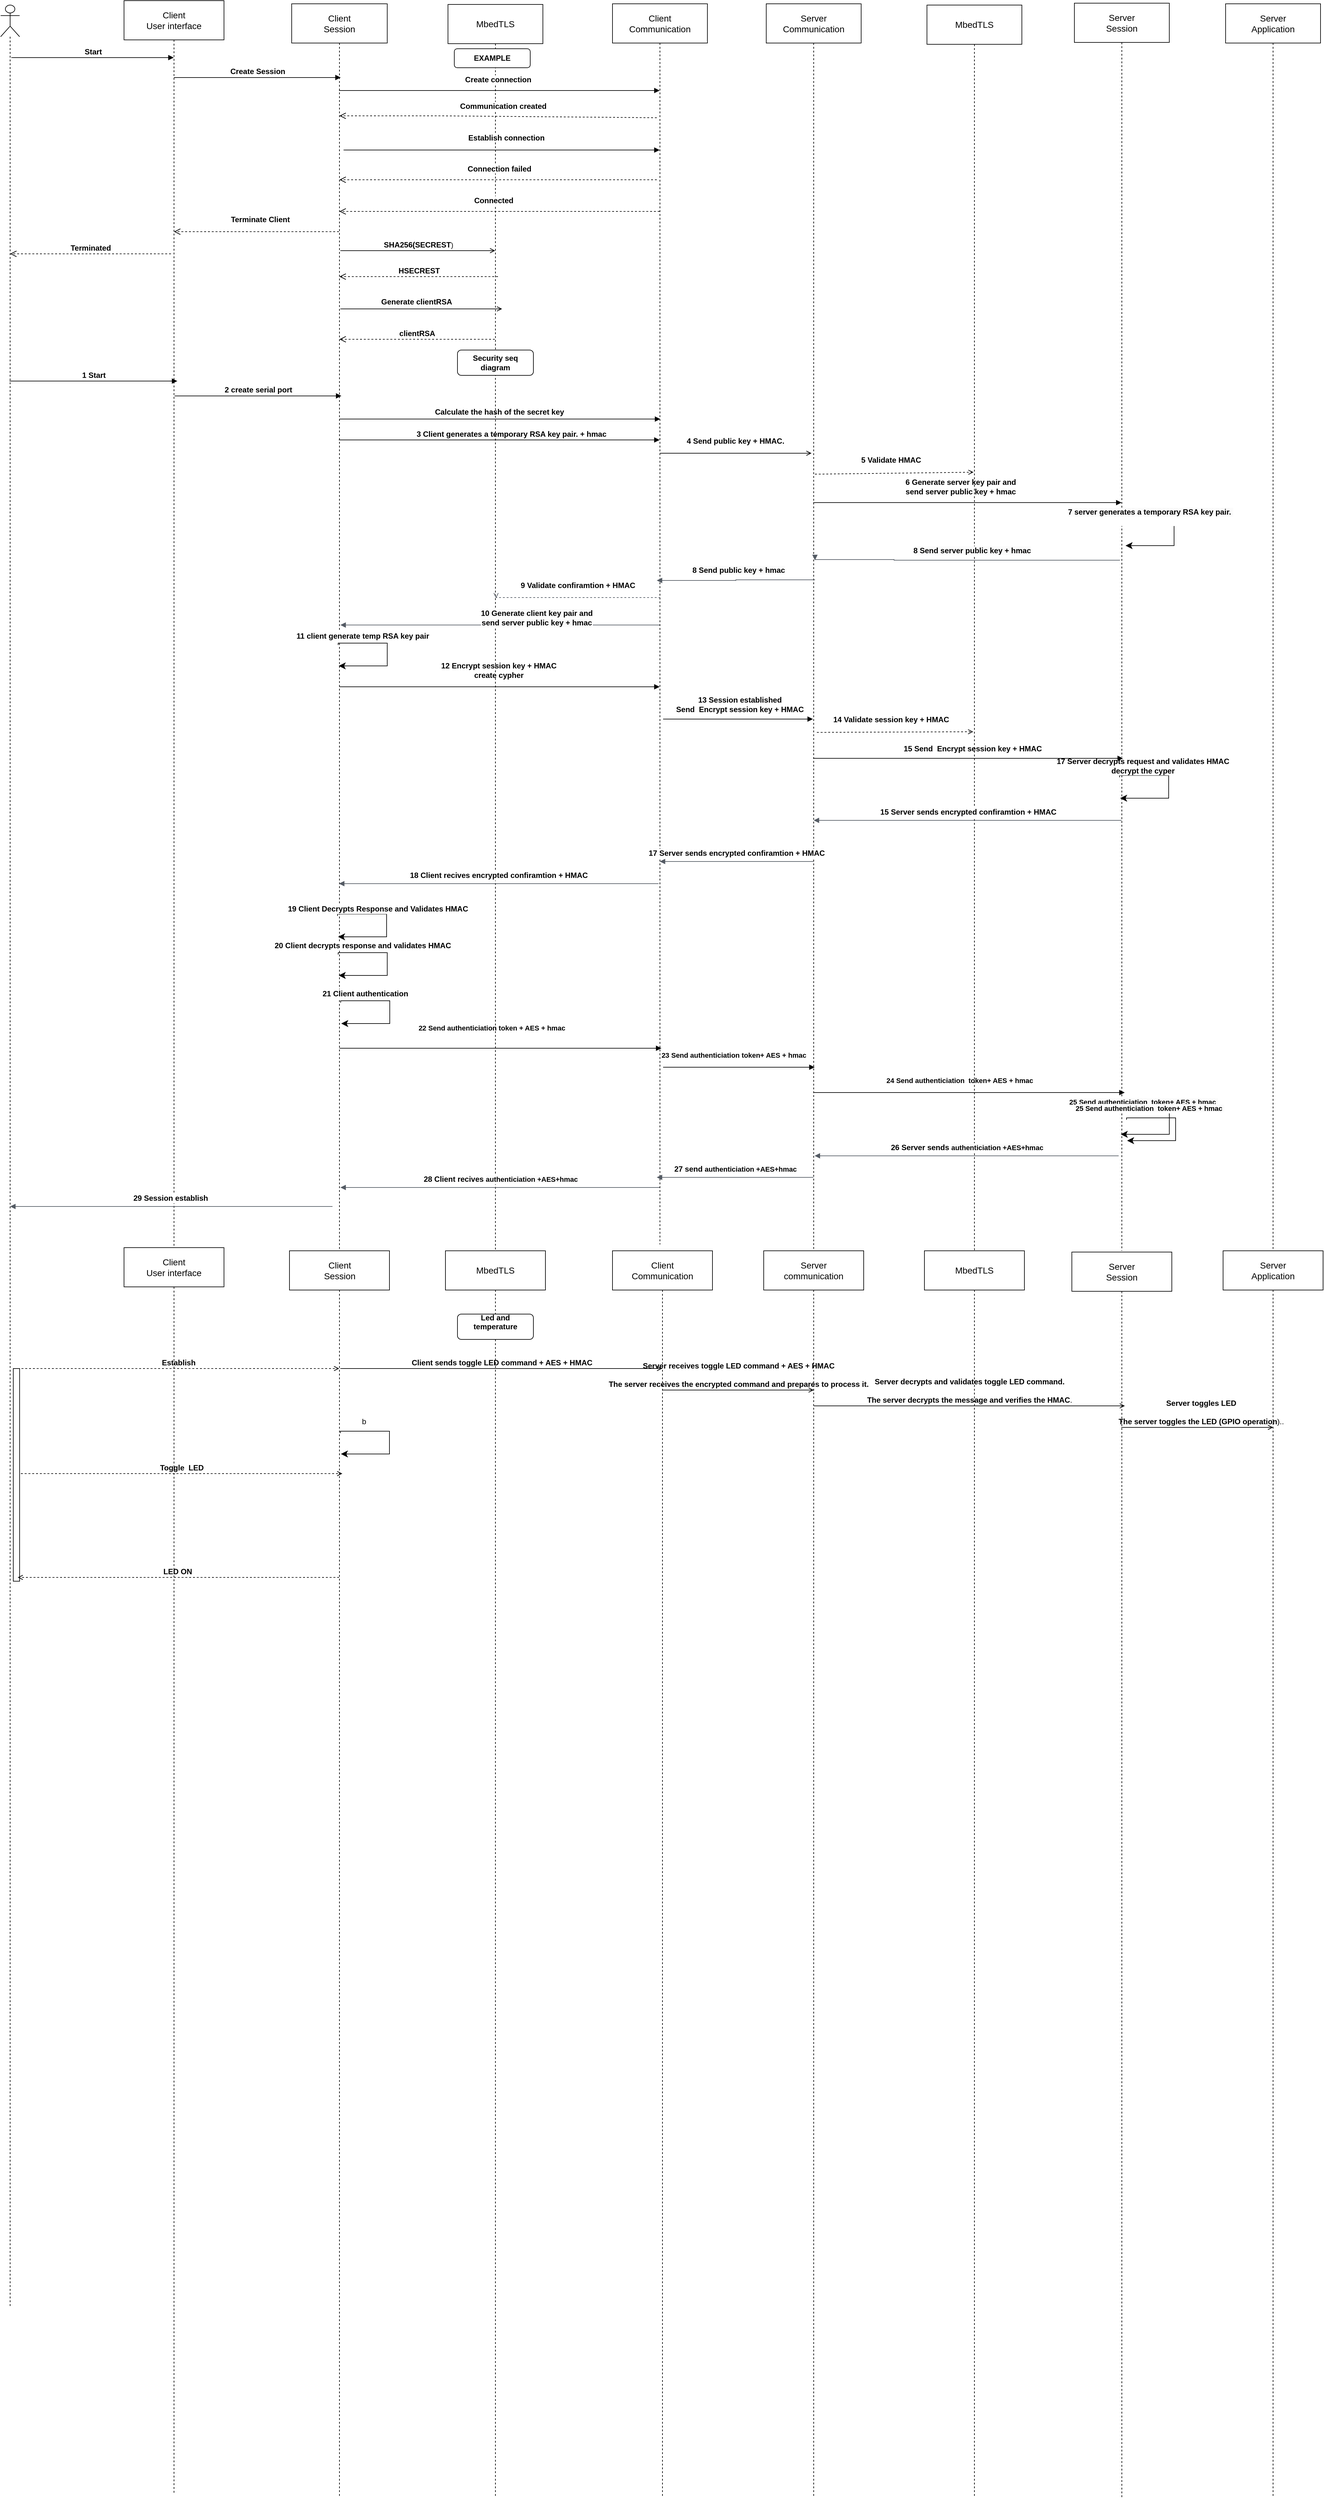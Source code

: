 <mxfile>
    <diagram id="hEeOqorTtUtQZ6ahrq-n" name="Page-1">
        <mxGraphModel dx="3195" dy="942" grid="1" gridSize="10" guides="1" tooltips="1" connect="1" arrows="1" fold="1" page="1" pageScale="1" pageWidth="850" pageHeight="1100" math="0" shadow="0">
            <root>
                <mxCell id="0"/>
                <mxCell id="1" parent="0"/>
                <mxCell id="319" value="&lt;span style=&quot;font-size: 14px;&quot;&gt;MbedTLS&lt;/span&gt;" style="shape=umlLifeline;perimeter=lifelinePerimeter;whiteSpace=wrap;html=1;container=1;collapsible=0;recursiveResize=0;outlineConnect=0;size=62;" parent="1" vertex="1">
                    <mxGeometry x="670" y="31" width="150" height="1979" as="geometry"/>
                </mxCell>
                <mxCell id="320" value="&lt;b&gt;HSECREST&lt;/b&gt;" style="html=1;verticalAlign=bottom;endArrow=open;dashed=1;endSize=8;fontSize=12;" parent="319" target="345" edge="1">
                    <mxGeometry relative="1" as="geometry">
                        <mxPoint x="79" y="430" as="sourcePoint"/>
                        <mxPoint x="-1" y="430" as="targetPoint"/>
                    </mxGeometry>
                </mxCell>
                <mxCell id="321" value="&lt;b&gt;clientRSA&lt;/b&gt;" style="html=1;verticalAlign=bottom;endArrow=open;dashed=1;endSize=8;fontSize=12;" parent="319" target="345" edge="1">
                    <mxGeometry relative="1" as="geometry">
                        <mxPoint x="74" y="529" as="sourcePoint"/>
                        <mxPoint x="-6" y="529" as="targetPoint"/>
                    </mxGeometry>
                </mxCell>
                <mxCell id="322" value="&lt;b&gt;Security seq&lt;br&gt;diagram&lt;br&gt;&lt;/b&gt;" style="rounded=1;whiteSpace=wrap;html=1;fontSize=12;" parent="319" vertex="1">
                    <mxGeometry x="15" y="546" width="120" height="40" as="geometry"/>
                </mxCell>
                <mxCell id="323" value="&lt;b&gt;EXAMPLE&lt;/b&gt;" style="rounded=1;whiteSpace=wrap;html=1;fontSize=12;" parent="319" vertex="1">
                    <mxGeometry x="10" y="70" width="120" height="30" as="geometry"/>
                </mxCell>
                <mxCell id="324" value="22 Send authenticiation token + AES + hmac&lt;span style=&quot;color: rgba(0, 0, 0, 0); font-family: monospace; font-size: 0px; font-weight: 400; text-align: start;&quot;&gt;%3CmxGraphModel%3E%3Croot%3E%3CmxCell%20id%3D%220%22%2F%3E%3CmxCell%20id%3D%221%22%20parent%3D%220%22%2F%3E%3CmxCell%20id%3D%222%22%20value%3D%2222%20Send%20auth%22%20style%3D%22html%3D1%3BverticalAlign%3Dbottom%3BlabelBackgroundColor%3Dnone%3BendArrow%3Dblock%3BendFill%3D1%3BfontStyle%3D1%3B%22%20edge%3D%221%22%20parent%3D%221%22%3E%3CmxGeometry%20x%3D%22-0.051%22%20y%3D%2210%22%20width%3D%22160%22%20relative%3D%221%22%20as%3D%22geometry%22%3E%3CmxPoint%20x%3D%22487.75%22%20y%3D%221670%22%20as%3D%22sourcePoint%22%2F%3E%3CmxPoint%20x%3D%22988.26%22%20y%3D%221670%22%20as%3D%22targetPoint%22%2F%3E%3CmxPoint%20x%3D%22-1%22%20as%3D%22offset%22%2F%3E%3C%2FmxGeometry%3E%3C%2FmxCell%3E%3C%2Froot%3E%3C%2FmxGraphModel%3E&lt;/span&gt;&lt;span style=&quot;color: rgba(0, 0, 0, 0); font-family: monospace; font-size: 0px; font-weight: 400; text-align: start;&quot;&gt;%3CmxGraphModel%3E%3Croot%3E%3CmxCell%20id%3D%220%22%2F%3E%3CmxCell%20id%3D%221%22%20parent%3D%220%22%2F%3E%3CmxCell%20id%3D%222%22%20value%3D%2222%20Send%20auth%22%20style%3D%22html%3D1%3BverticalAlign%3Dbottom%3BlabelBackgroundColor%3Dnone%3BendArrow%3Dblock%3BendFill%3D1%3BfontStyle%3D1%3B%22%20edge%3D%221%22%20parent%3D%221%22%3E%3CmxGeometry%20x%3D%22-0.051%22%20y%3D%2210%22%20width%3D%22160%22%20relative%3D%221%22%20as%3D%22geometry%22%3E%3CmxPoint%20x%3D%22487.75%22%20y%3D%221670%22%20as%3D%22sourcePoint%22%2F%3E%3CmxPoint%20x%3D%22988.26%22%20y%3D%221670%22%20as%3D%22targetPoint%22%2F%3E%3CmxPoint%20x%3D%22-1%22%20as%3D%22offset%22%2F%3E%3C%2FmxGeometry%3E%3C%2FmxCell%3E%3C%2Froot%3E%3C%2FmxGraphModel%3E&lt;br&gt;eeeeen&lt;br&gt;&lt;/span&gt;" style="html=1;verticalAlign=bottom;labelBackgroundColor=none;endArrow=block;endFill=1;fontStyle=1;" parent="319" source="345" edge="1">
                    <mxGeometry x="-0.051" y="10" width="160" relative="1" as="geometry">
                        <mxPoint x="-163.25" y="1649" as="sourcePoint"/>
                        <mxPoint x="337.26" y="1649" as="targetPoint"/>
                        <mxPoint x="-1" as="offset"/>
                    </mxGeometry>
                </mxCell>
                <mxCell id="325" value="&lt;span style=&quot;font-size: 14px;&quot;&gt;Client&lt;br&gt;Communication&lt;br&gt;&lt;/span&gt;" style="shape=umlLifeline;perimeter=lifelinePerimeter;whiteSpace=wrap;html=1;container=1;collapsible=0;recursiveResize=0;outlineConnect=0;size=62;" parent="1" vertex="1">
                    <mxGeometry x="930" y="30" width="150" height="1960" as="geometry"/>
                </mxCell>
                <mxCell id="326" value="&lt;font style=&quot;font-size: 12px;&quot;&gt;&lt;b&gt;Establish connection&lt;/b&gt;&lt;/font&gt;" style="html=1;verticalAlign=bottom;endArrow=block;" parent="325" target="325" edge="1">
                    <mxGeometry x="0.027" y="10" width="80" relative="1" as="geometry">
                        <mxPoint x="-425" y="231" as="sourcePoint"/>
                        <mxPoint x="70" y="231" as="targetPoint"/>
                        <mxPoint as="offset"/>
                    </mxGeometry>
                </mxCell>
                <mxCell id="327" value="&lt;b&gt;13 Session established&lt;br&gt;Send&amp;nbsp; Encrypt session key + HMAC&lt;/b&gt;" style="html=1;verticalAlign=bottom;labelBackgroundColor=none;endArrow=block;endFill=1;fontSize=12;" parent="325" edge="1">
                    <mxGeometry x="0.024" y="6" width="160" relative="1" as="geometry">
                        <mxPoint x="80" y="1130" as="sourcePoint"/>
                        <mxPoint x="316.75" y="1130" as="targetPoint"/>
                        <mxPoint as="offset"/>
                    </mxGeometry>
                </mxCell>
                <mxCell id="328" value="23 Send authenticiation token+ AES + hmac&amp;nbsp;&lt;span style=&quot;color: rgba(0, 0, 0, 0); font-family: monospace; font-size: 0px; font-weight: 400; text-align: start;&quot;&gt;%3CmxGraphModel%3E%3Croot%3E%3CmxCell%20id%3D%220%22%2F%3E%3CmxCell%20id%3D%221%22%20parent%3D%220%22%2F%3E%3CmxCell%20id%3D%222%22%20value%3D%2222%20Send%20auth%22%20style%3D%22html%3D1%3BverticalAlign%3Dbottom%3BlabelBackgroundColor%3Dnone%3BendArrow%3Dblock%3BendFill%3D1%3BfontStyle%3D1%3B%22%20edge%3D%221%22%20parent%3D%221%22%3E%3CmxGeometry%20x%3D%22-0.051%22%20y%3D%2210%22%20width%3D%22160%22%20relative%3D%221%22%20as%3D%22geometry%22%3E%3CmxPoint%20x%3D%22487.75%22%20y%3D%221670%22%20as%3D%22sourcePoint%22%2F%3E%3CmxPoint%20x%3D%22988.26%22%20y%3D%221670%22%20as%3D%22targetPoint%22%2F%3E%3CmxPoint%20x%3D%22-1%22%20as%3D%22offset%22%2F%3E%3C%2FmxGeometry%3E%3C%2FmxCell%3E%3C%2Froot%3E%3C%2FmxGraphModel%3E&lt;/span&gt;&lt;span style=&quot;color: rgba(0, 0, 0, 0); font-family: monospace; font-size: 0px; font-weight: 400; text-align: start;&quot;&gt;%3CmxGraphModel%3E%3Croot%3E%3CmxCell%20id%3D%220%22%2F%3E%3CmxCell%20id%3D%221%22%20parent%3D%220%22%2F%3E%3CmxCell%20id%3D%222%22%20value%3D%2222%20Send%20auth%22%20style%3D%22html%3D1%3BverticalAlign%3Dbottom%3BlabelBackgroundColor%3Dnone%3BendArrow%3Dblock%3BendFill%3D1%3BfontStyle%3D1%3B%22%20edge%3D%221%22%20parent%3D%221%22%3E%3CmxGeometry%20x%3D%22-0.051%22%20y%3D%2210%22%20width%3D%22160%22%20relative%3D%221%22%20as%3D%22geometry%22%3E%3CmxPoint%20x%3D%22487.75%22%20y%3D%221670%22%20as%3D%22sourcePoint%22%2F%3E%3CmxPoint%20x%3D%22988.26%22%20y%3D%221670%22%20as%3D%22targetPoint%22%2F%3E%3CmxPoint%20x%3D%22-1%22%20as%3D%22offset%22%2F%3E%3C%2FmxGeometry%3E%3C%2FmxCell%3E%3C%2Froot%3E%3C%333332FmxGrannnphModel%3E&lt;/span&gt;" style="html=1;verticalAlign=bottom;labelBackgroundColor=none;endArrow=block;endFill=1;fontStyle=1;" parent="325" edge="1">
                    <mxGeometry x="-0.059" y="10" width="160" relative="1" as="geometry">
                        <mxPoint x="80" y="1680" as="sourcePoint"/>
                        <mxPoint x="319.51" y="1680" as="targetPoint"/>
                        <mxPoint as="offset"/>
                    </mxGeometry>
                </mxCell>
                <mxCell id="329" value="&lt;span style=&quot;font-size: 14px;&quot;&gt;Server&lt;br&gt;Communication&lt;br&gt;&lt;/span&gt;" style="shape=umlLifeline;perimeter=lifelinePerimeter;whiteSpace=wrap;html=1;container=1;collapsible=0;recursiveResize=0;outlineConnect=0;size=62;" parent="1" vertex="1">
                    <mxGeometry x="1173" y="30" width="150" height="1980" as="geometry"/>
                </mxCell>
                <mxCell id="330" value="&lt;b style=&quot;border-color: var(--border-color); color: rgb(0, 0, 0); font-family: Helvetica; font-size: 12px; font-style: normal; font-variant-ligatures: normal; font-variant-caps: normal; letter-spacing: normal; orphans: 2; text-align: center; text-indent: 0px; text-transform: none; widows: 2; word-spacing: 0px; -webkit-text-stroke-width: 0px; background-color: rgb(251, 251, 251); text-decoration-thickness: initial; text-decoration-style: initial; text-decoration-color: initial;&quot;&gt;8 Send public key + hmac&lt;/b&gt;" style="edgeStyle=orthogonalEdgeStyle;html=1;endArrow=none;elbow=vertical;startArrow=block;startFill=1;strokeColor=#545B64;rounded=0;fontSize=12;" parent="329" edge="1">
                    <mxGeometry x="0.033" y="15" width="100" relative="1" as="geometry">
                        <mxPoint x="-173" y="911" as="sourcePoint"/>
                        <mxPoint x="77" y="910" as="targetPoint"/>
                        <mxPoint as="offset"/>
                        <Array as="points">
                            <mxPoint x="-48" y="910"/>
                        </Array>
                    </mxGeometry>
                </mxCell>
                <mxCell id="331" value="&lt;span style=&quot;font-size: 14px;&quot;&gt;MbedTLS&lt;br&gt;&lt;/span&gt;" style="shape=umlLifeline;perimeter=lifelinePerimeter;whiteSpace=wrap;html=1;container=1;collapsible=0;recursiveResize=0;outlineConnect=0;size=62;" parent="1" vertex="1">
                    <mxGeometry x="1427" y="32" width="150" height="1978" as="geometry"/>
                </mxCell>
                <mxCell id="332" value="&lt;b&gt;6 Generate server key pair and &lt;br&gt;send server public key + hmac&lt;/b&gt;" style="html=1;verticalAlign=bottom;labelBackgroundColor=none;endArrow=block;endFill=1;fontSize=12;" parent="331" edge="1">
                    <mxGeometry x="-0.045" y="8" width="160" relative="1" as="geometry">
                        <mxPoint x="-179.676" y="786.002" as="sourcePoint"/>
                        <mxPoint x="307.5" y="786.002" as="targetPoint"/>
                        <mxPoint as="offset"/>
                    </mxGeometry>
                </mxCell>
                <mxCell id="333" value="&lt;b&gt;15 Server sends encrypted confiramtion + HMAC&lt;/b&gt;" style="edgeStyle=orthogonalEdgeStyle;html=1;endArrow=none;elbow=vertical;startArrow=block;startFill=1;strokeColor=#545B64;rounded=0;fontSize=12;" parent="331" target="339" edge="1">
                    <mxGeometry y="13" width="100" relative="1" as="geometry">
                        <mxPoint x="-179" y="1288" as="sourcePoint"/>
                        <mxPoint x="288.5" y="1288.059" as="targetPoint"/>
                        <mxPoint as="offset"/>
                        <Array as="points">
                            <mxPoint x="153" y="1288"/>
                            <mxPoint x="153" y="1288"/>
                        </Array>
                    </mxGeometry>
                </mxCell>
                <mxCell id="334" value="&lt;span style=&quot;font-size: 14px;&quot;&gt;Server&lt;br&gt;Application&lt;br&gt;&lt;/span&gt;" style="shape=umlLifeline;perimeter=lifelinePerimeter;whiteSpace=wrap;html=1;container=1;collapsible=0;recursiveResize=0;outlineConnect=0;size=62;" parent="1" vertex="1">
                    <mxGeometry x="1899" y="30" width="150" height="1970" as="geometry"/>
                </mxCell>
                <mxCell id="335" value="&lt;font style=&quot;font-size: 12px;&quot;&gt;&lt;b&gt;Communication created&lt;/b&gt;&lt;/font&gt;" style="html=1;verticalAlign=bottom;endArrow=open;dashed=1;endSize=8;" parent="1" target="345" edge="1">
                    <mxGeometry x="-0.028" y="-7" relative="1" as="geometry">
                        <mxPoint x="1000.0" y="210" as="sourcePoint"/>
                        <mxPoint x="500.25" y="207" as="targetPoint"/>
                        <Array as="points">
                            <mxPoint x="660" y="207"/>
                        </Array>
                        <mxPoint as="offset"/>
                    </mxGeometry>
                </mxCell>
                <mxCell id="336" value="&lt;font style=&quot;font-size: 12px;&quot;&gt;&lt;b&gt;Connected&lt;/b&gt;&lt;/font&gt;" style="html=1;verticalAlign=bottom;endArrow=open;dashed=1;endSize=8;" parent="1" source="325" target="345" edge="1">
                    <mxGeometry x="0.037" y="-8" relative="1" as="geometry">
                        <mxPoint x="1217" y="358" as="sourcePoint"/>
                        <mxPoint x="496.75" y="358" as="targetPoint"/>
                        <Array as="points">
                            <mxPoint x="665.19" y="358"/>
                        </Array>
                        <mxPoint as="offset"/>
                    </mxGeometry>
                </mxCell>
                <mxCell id="337" value="" style="shape=umlLifeline;participant=umlActor;perimeter=lifelinePerimeter;whiteSpace=wrap;html=1;container=1;collapsible=0;recursiveResize=0;verticalAlign=top;spacingTop=36;outlineConnect=0;size=50;" parent="1" vertex="1">
                    <mxGeometry x="-37" y="32" width="30" height="3638" as="geometry"/>
                </mxCell>
                <mxCell id="410" value="" style="html=1;points=[];perimeter=orthogonalPerimeter;" parent="337" vertex="1">
                    <mxGeometry x="20" y="2154" width="10" height="336" as="geometry"/>
                </mxCell>
                <mxCell id="338" value="&lt;font style=&quot;font-size: 12px;&quot;&gt;&lt;b&gt;Create connection&lt;/b&gt;&lt;/font&gt;" style="html=1;verticalAlign=bottom;endArrow=block;" parent="1" edge="1">
                    <mxGeometry x="-0.007" y="8" width="80" relative="1" as="geometry">
                        <mxPoint x="497.824" y="167" as="sourcePoint"/>
                        <mxPoint x="1004.5" y="167" as="targetPoint"/>
                        <mxPoint as="offset"/>
                    </mxGeometry>
                </mxCell>
                <mxCell id="339" value="&lt;span style=&quot;font-size: 14px;&quot;&gt;Server&lt;br&gt;Session&lt;br&gt;&lt;/span&gt;" style="shape=umlLifeline;perimeter=lifelinePerimeter;whiteSpace=wrap;html=1;container=1;collapsible=0;recursiveResize=0;outlineConnect=0;size=62;" parent="1" vertex="1">
                    <mxGeometry x="1660" y="29" width="150" height="1971" as="geometry"/>
                </mxCell>
                <mxCell id="340" value="&lt;b style=&quot;border-color: var(--border-color); background-color: rgb(251, 251, 251);&quot;&gt;7 server generates a temporary RSA key pair.&amp;nbsp;&lt;br&gt;&lt;br&gt;&lt;/b&gt;" style="edgeStyle=segmentEdgeStyle;endArrow=classic;html=1;curved=0;rounded=0;endSize=8;startSize=8;fontSize=12;exitX=0.523;exitY=0.848;exitDx=0;exitDy=0;exitPerimeter=0;" parent="339" edge="1">
                    <mxGeometry x="-0.555" y="10" width="50" height="50" relative="1" as="geometry">
                        <mxPoint x="80.0" y="824.036" as="sourcePoint"/>
                        <mxPoint x="80.874" y="857" as="targetPoint"/>
                        <Array as="points">
                            <mxPoint x="80.55" y="821"/>
                            <mxPoint x="157.55" y="821"/>
                            <mxPoint x="157.55" y="857"/>
                        </Array>
                        <mxPoint as="offset"/>
                    </mxGeometry>
                </mxCell>
                <mxCell id="341" value="&lt;b&gt;17 Server decrypts request and validates HMAC&lt;br&gt;decrypt the cyper&lt;br&gt;&lt;/b&gt;" style="edgeStyle=segmentEdgeStyle;endArrow=classic;html=1;curved=0;rounded=0;endSize=8;startSize=8;fontSize=12;exitX=0.523;exitY=0.848;exitDx=0;exitDy=0;exitPerimeter=0;" parent="339" edge="1">
                    <mxGeometry x="-0.591" y="15" width="50" height="50" relative="1" as="geometry">
                        <mxPoint x="71.45" y="1223.036" as="sourcePoint"/>
                        <mxPoint x="72.324" y="1256" as="targetPoint"/>
                        <Array as="points">
                            <mxPoint x="72" y="1220"/>
                            <mxPoint x="149" y="1220"/>
                            <mxPoint x="149" y="1256"/>
                        </Array>
                        <mxPoint as="offset"/>
                    </mxGeometry>
                </mxCell>
                <mxCell id="342" value="24 Send authenticiation&amp;nbsp; token+ AES + hmac&amp;nbsp;&lt;span style=&quot;color: rgba(0, 0, 0, 0); font-family: monospace; font-size: 0px; font-weight: 400; text-align: start;&quot;&gt;%3CmxGraphModel%3E%3Croot%3E%3CmxCell%20id%3D%220%22%2F%3E%3CmxCell%20id%3D%221%22%20parent%3D%220%22%2F%3E%3CmxCell%20id%3D%222%22%20value%3D%2222%20Send%20auth%22%20style%3D%22html%3D1%3BverticalAlign%3Dbottom%3BlabelBackgroundColor%3Dnone%3BendArrow%3Dblock%3BendFill%3D1%3BfontStyle%3D1%3B%22%20edge%3D%221%22%20parent%3D%221%22%3E%3CmxGeometry%20x%3D%22-0.051%22%20y%3D%2210%22%20width%3D%22160%22%20relative%3D%221%22%20as%3D%22geometry%22%3E%3CmxPoint%20x%3D%22487.75%22%20y%3D%221670%22%20as%3D%22sourcePoint%22%2F%3E%3CmxPoint%20x%3D%22988.26%22%20y%3D%221670%22%20as%3D%22targetPoint%22%2F%3E%3CmxPoint%20x%3D%22-1%22%20as%3D%22offset%22%2F%3E%3C%2FmxGeometry%3E%3C%2FmxCell%3E%3C%2Froot%3E%3C%2FmxGraphModel%3E&lt;/span&gt;&lt;span style=&quot;color: rgba(0, 0, 0, 0); font-family: monospace; font-size: 0px; font-weight: 400; text-align: start;&quot;&gt;%3CmxGraphModel%3E%3Croot%3E%3CmxCell%20id%3D%220%22%2F%3E%3CmxCell%20id%3D%221%22%20parent%3D%220%22%2F%3E%3CmxCell%20id%3D%222%22%20value%3D%2222%20Send%20auth%22%20style%3D%22html%3D1%3BverticalAlign%3Dbottom%3BlabelBackgroundColor%3Dnone%3BendArrow%3Dblock%3BendFill%3D1%3BfontStyle%3D1%3B%22%20edge%3D%221%22%20parent%3D%221%22%3E%3CmxGeometry%20x%3D%22-0.051%22%20y%3D%2210%22%20width%3D%22160%22%20relative%3D%221%22%20as%3D%22geometry%22%3E%3CmxPoint%20x%3D%22487.75%22%20y%3D%221670%22%20as%3D%22sourcePoint%22%2F%3E%3CmxPoint%20x%3D%22988.26%22%20y%3D%221670%22%20as%3D%22targetPoint%22%2F%3E%3CmxPoint%20x%3D%22-1%22%20as%3D%22offset%22%2F%3E%3C%2FmxGeometry%3E%3C%2FmxCell%3E%3C%2Froot%3E%3C%33333442FmxGraphModel%3E&lt;/span&gt;" style="html=1;verticalAlign=bottom;labelBackgroundColor=none;endArrow=block;endFill=1;fontStyle=1;" parent="339" source="329" edge="1">
                    <mxGeometry x="-0.051" y="10" width="160" relative="1" as="geometry">
                        <mxPoint x="-160" y="1721" as="sourcePoint"/>
                        <mxPoint x="79.51" y="1721" as="targetPoint"/>
                        <mxPoint x="-1" as="offset"/>
                    </mxGeometry>
                </mxCell>
                <mxCell id="343" value="&lt;font style=&quot;font-size: 12px;&quot;&gt;&lt;b&gt;Connection failed&lt;/b&gt;&lt;/font&gt;" style="html=1;verticalAlign=bottom;endArrow=open;dashed=1;endSize=8;" parent="1" target="345" edge="1">
                    <mxGeometry x="-0.004" y="-8" relative="1" as="geometry">
                        <mxPoint x="1000.0" y="308" as="sourcePoint"/>
                        <mxPoint x="520" y="310" as="targetPoint"/>
                        <Array as="points">
                            <mxPoint x="761.19" y="308"/>
                        </Array>
                        <mxPoint as="offset"/>
                    </mxGeometry>
                </mxCell>
                <mxCell id="344" value="" style="text;strokeColor=none;fillColor=none;align=left;verticalAlign=middle;spacingTop=-1;spacingLeft=4;spacingRight=4;rotatable=0;labelPosition=right;points=[];portConstraint=eastwest;" parent="1" vertex="1">
                    <mxGeometry x="1790" y="90" width="20" height="14" as="geometry"/>
                </mxCell>
                <mxCell id="345" value="&lt;font style=&quot;font-size: 14px;&quot;&gt;Client&lt;br&gt;Session&lt;/font&gt;" style="shape=umlLifeline;perimeter=lifelinePerimeter;whiteSpace=wrap;html=1;container=1;collapsible=0;recursiveResize=0;outlineConnect=0;size=62;" parent="1" vertex="1">
                    <mxGeometry x="423" y="30" width="151" height="1970" as="geometry"/>
                </mxCell>
                <mxCell id="346" value="&lt;font style=&quot;font-size: 12px;&quot;&gt;&lt;b&gt;Create Session&lt;/b&gt;&lt;/font&gt;" style="html=1;verticalAlign=bottom;endArrow=block;" parent="345" source="353" edge="1">
                    <mxGeometry width="80" relative="1" as="geometry">
                        <mxPoint x="-117" y="116.478" as="sourcePoint"/>
                        <mxPoint x="77.5" y="116.478" as="targetPoint"/>
                    </mxGeometry>
                </mxCell>
                <mxCell id="347" value="&lt;font style=&quot;font-size: 12px;&quot;&gt;&lt;b&gt;Terminate Client&lt;/b&gt;&lt;/font&gt;" style="html=1;verticalAlign=bottom;endArrow=open;dashed=1;endSize=8;" parent="345" target="353" edge="1">
                    <mxGeometry x="-0.04" y="-10" relative="1" as="geometry">
                        <mxPoint x="74.68" y="359.999" as="sourcePoint"/>
                        <mxPoint x="-197.996" y="359.999" as="targetPoint"/>
                        <Array as="points"/>
                        <mxPoint as="offset"/>
                    </mxGeometry>
                </mxCell>
                <mxCell id="348" value="&lt;b&gt;19 Client Decrypts Response and Validates HMAC&lt;/b&gt;" style="edgeStyle=segmentEdgeStyle;endArrow=classic;html=1;curved=0;rounded=0;endSize=8;startSize=8;fontSize=12;exitX=0.523;exitY=0.848;exitDx=0;exitDy=0;exitPerimeter=0;" parent="345" edge="1">
                    <mxGeometry x="-0.311" y="8" width="50" height="50" relative="1" as="geometry">
                        <mxPoint x="72.45" y="1441.036" as="sourcePoint"/>
                        <mxPoint x="73.324" y="1474" as="targetPoint"/>
                        <Array as="points">
                            <mxPoint x="73.0" y="1438"/>
                            <mxPoint x="150.0" y="1438"/>
                            <mxPoint x="150.0" y="1474"/>
                        </Array>
                        <mxPoint as="offset"/>
                    </mxGeometry>
                </mxCell>
                <mxCell id="349" value="&lt;b&gt;20 Client decrypts response and validates HMAC&lt;/b&gt;" style="edgeStyle=segmentEdgeStyle;endArrow=classic;html=1;curved=0;rounded=0;endSize=8;startSize=8;fontSize=12;exitX=0.523;exitY=0.848;exitDx=0;exitDy=0;exitPerimeter=0;" parent="345" edge="1">
                    <mxGeometry x="-0.569" y="11" width="50" height="50" relative="1" as="geometry">
                        <mxPoint x="73.45" y="1502.036" as="sourcePoint"/>
                        <mxPoint x="74.324" y="1535" as="targetPoint"/>
                        <Array as="points">
                            <mxPoint x="74.0" y="1499"/>
                            <mxPoint x="151.0" y="1499"/>
                            <mxPoint x="151.0" y="1535"/>
                        </Array>
                        <mxPoint as="offset"/>
                    </mxGeometry>
                </mxCell>
                <mxCell id="350" value="&lt;font style=&quot;font-size: 12px;&quot;&gt;&lt;b&gt;SHA256(SECREST&lt;/b&gt;&lt;/font&gt;)" style="html=1;verticalAlign=bottom;labelBackgroundColor=none;endArrow=open;endFill=0;" parent="345" target="319" edge="1">
                    <mxGeometry width="160" relative="1" as="geometry">
                        <mxPoint x="77" y="390" as="sourcePoint"/>
                        <mxPoint x="327" y="390" as="targetPoint"/>
                    </mxGeometry>
                </mxCell>
                <mxCell id="351" value="&lt;b&gt;Generate clientRSA&lt;/b&gt;" style="html=1;verticalAlign=bottom;labelBackgroundColor=none;endArrow=open;endFill=0;fontSize=12;" parent="345" edge="1">
                    <mxGeometry x="-0.061" y="2" width="160" relative="1" as="geometry">
                        <mxPoint x="77" y="482" as="sourcePoint"/>
                        <mxPoint x="332.5" y="482" as="targetPoint"/>
                        <mxPoint as="offset"/>
                    </mxGeometry>
                </mxCell>
                <mxCell id="352" value="&lt;b&gt;11 client generate temp RSA key pair&lt;/b&gt;" style="edgeStyle=segmentEdgeStyle;endArrow=classic;html=1;curved=0;rounded=0;endSize=8;startSize=8;fontSize=12;exitX=0.523;exitY=0.848;exitDx=0;exitDy=0;exitPerimeter=0;" parent="345" edge="1">
                    <mxGeometry x="-0.569" y="11" width="50" height="50" relative="1" as="geometry">
                        <mxPoint x="73.45" y="1013.036" as="sourcePoint"/>
                        <mxPoint x="74.324" y="1046" as="targetPoint"/>
                        <Array as="points">
                            <mxPoint x="74.0" y="1010"/>
                            <mxPoint x="151" y="1010"/>
                            <mxPoint x="151" y="1046"/>
                        </Array>
                        <mxPoint as="offset"/>
                    </mxGeometry>
                </mxCell>
                <mxCell id="353" value="&lt;font style=&quot;font-size: 14px;&quot;&gt;Client&lt;br&gt;User interface&lt;br&gt;&lt;/font&gt;" style="shape=umlLifeline;perimeter=lifelinePerimeter;whiteSpace=wrap;html=1;container=1;collapsible=0;recursiveResize=0;outlineConnect=0;size=62;" parent="1" vertex="1">
                    <mxGeometry x="158" y="25" width="158" height="1970" as="geometry"/>
                </mxCell>
                <mxCell id="354" value="&lt;font style=&quot;font-size: 12px;&quot;&gt;&lt;b&gt;Start&lt;/b&gt;&lt;/font&gt;" style="html=1;verticalAlign=bottom;endArrow=block;" parent="353" edge="1">
                    <mxGeometry width="80" relative="1" as="geometry">
                        <mxPoint x="-178" y="90" as="sourcePoint"/>
                        <mxPoint x="78.5" y="90.0" as="targetPoint"/>
                    </mxGeometry>
                </mxCell>
                <mxCell id="355" value="&lt;font style=&quot;font-size: 12px;&quot;&gt;&lt;b&gt;Terminated&lt;/b&gt;&lt;/font&gt;" style="html=1;verticalAlign=bottom;endArrow=open;dashed=1;endSize=8;" parent="353" target="337" edge="1">
                    <mxGeometry relative="1" as="geometry">
                        <mxPoint x="74.18" y="400" as="sourcePoint"/>
                        <mxPoint x="-168" y="400" as="targetPoint"/>
                        <Array as="points"/>
                    </mxGeometry>
                </mxCell>
                <mxCell id="356" value="&lt;span style=&quot;font-size: 12px;&quot;&gt;&lt;b&gt;1 Start&lt;/b&gt;&lt;/span&gt;" style="html=1;verticalAlign=bottom;endArrow=block;" parent="353" edge="1">
                    <mxGeometry width="80" relative="1" as="geometry">
                        <mxPoint x="-180.929" y="601.0" as="sourcePoint"/>
                        <mxPoint x="84.18" y="601.0" as="targetPoint"/>
                    </mxGeometry>
                </mxCell>
                <mxCell id="357" value="&lt;b&gt;9 Validate confiramtion + HMAC&lt;/b&gt;" style="edgeStyle=orthogonalEdgeStyle;html=1;endArrow=none;elbow=vertical;startArrow=open;startFill=0;strokeColor=#545B64;rounded=0;fontSize=12;dashed=1;" parent="1" edge="1">
                    <mxGeometry y="19" width="100" relative="1" as="geometry">
                        <mxPoint x="746" y="969" as="sourcePoint"/>
                        <mxPoint x="1005.25" y="968" as="targetPoint"/>
                        <mxPoint as="offset"/>
                        <Array as="points">
                            <mxPoint x="843.75" y="968"/>
                            <mxPoint x="843.75" y="968"/>
                        </Array>
                    </mxGeometry>
                </mxCell>
                <mxCell id="358" value="&lt;b style=&quot;border-color: var(--border-color); background-color: rgb(251, 251, 251);&quot;&gt;10 Generate client key pair and&lt;br style=&quot;border-color: var(--border-color);&quot;&gt;send server public key + hmac&lt;/b&gt;" style="edgeStyle=orthogonalEdgeStyle;html=1;endArrow=none;elbow=vertical;startArrow=block;startFill=1;strokeColor=#545B64;rounded=0;fontSize=12;" parent="1" target="325" edge="1">
                    <mxGeometry x="0.229" y="11" width="100" relative="1" as="geometry">
                        <mxPoint x="500.004" y="1011.38" as="sourcePoint"/>
                        <mxPoint x="980" y="1007" as="targetPoint"/>
                        <mxPoint as="offset"/>
                        <Array as="points">
                            <mxPoint x="930" y="1011"/>
                            <mxPoint x="930" y="1011"/>
                        </Array>
                    </mxGeometry>
                </mxCell>
                <mxCell id="359" value="&lt;span style=&quot;font-size: 12px;&quot;&gt;&lt;b&gt;2 create serial port&lt;/b&gt;&lt;/span&gt;" style="html=1;verticalAlign=bottom;endArrow=block;" parent="1" edge="1">
                    <mxGeometry x="0.004" width="80" relative="1" as="geometry">
                        <mxPoint x="237.962" y="649.478" as="sourcePoint"/>
                        <mxPoint x="501.5" y="649.478" as="targetPoint"/>
                        <mxPoint as="offset"/>
                    </mxGeometry>
                </mxCell>
                <mxCell id="360" value="&lt;blockquote style=&quot;margin: 0 0 0 40px; border: none; padding: 0px;&quot;&gt;&lt;blockquote style=&quot;margin: 0 0 0 40px; border: none; padding: 0px;&quot;&gt;&lt;blockquote style=&quot;margin: 0 0 0 40px; border: none; padding: 0px;&quot;&gt;&lt;blockquote style=&quot;margin: 0 0 0 40px; border: none; padding: 0px;&quot;&gt;&lt;font style=&quot;font-size: 12px;&quot;&gt;3 Client generates a temporary RSA key pair. + hmac&lt;/font&gt;&lt;/blockquote&gt;&lt;/blockquote&gt;&lt;/blockquote&gt;&lt;/blockquote&gt;" style="html=1;verticalAlign=bottom;labelBackgroundColor=none;endArrow=block;endFill=1;fontStyle=1;" parent="1" edge="1">
                    <mxGeometry x="-0.24" width="160" relative="1" as="geometry">
                        <mxPoint x="497.462" y="719.0" as="sourcePoint"/>
                        <mxPoint x="1004.5" y="719.0" as="targetPoint"/>
                        <mxPoint as="offset"/>
                    </mxGeometry>
                </mxCell>
                <mxCell id="361" value="&lt;b&gt;4 Send public key + HMAC.&lt;/b&gt;" style="html=1;verticalAlign=bottom;labelBackgroundColor=none;endArrow=open;endFill=0;fontSize=12;" parent="1" source="325" edge="1">
                    <mxGeometry x="-0.009" y="10" width="160" relative="1" as="geometry">
                        <mxPoint x="740" y="740" as="sourcePoint"/>
                        <mxPoint x="1244.5" y="740.0" as="targetPoint"/>
                        <mxPoint as="offset"/>
                    </mxGeometry>
                </mxCell>
                <mxCell id="362" value="&lt;b&gt;5 Validate HMAC&lt;/b&gt;" style="html=1;verticalAlign=bottom;labelBackgroundColor=none;endArrow=open;endFill=0;fontSize=12;dashed=1;" parent="1" edge="1">
                    <mxGeometry x="-0.041" y="12" width="160" relative="1" as="geometry">
                        <mxPoint x="1250" y="773.09" as="sourcePoint"/>
                        <mxPoint x="1500.5" y="770" as="targetPoint"/>
                        <mxPoint as="offset"/>
                    </mxGeometry>
                </mxCell>
                <mxCell id="363" value="&lt;b style=&quot;border-color: var(--border-color); color: rgb(0, 0, 0); font-family: Helvetica; font-size: 12px; font-style: normal; font-variant-ligatures: normal; font-variant-caps: normal; letter-spacing: normal; orphans: 2; text-align: center; text-indent: 0px; text-transform: none; widows: 2; word-spacing: 0px; -webkit-text-stroke-width: 0px; background-color: rgb(251, 251, 251); text-decoration-thickness: initial; text-decoration-style: initial; text-decoration-color: initial;&quot;&gt;8 Send server public key + hmac&lt;/b&gt;" style="edgeStyle=orthogonalEdgeStyle;html=1;endArrow=none;elbow=vertical;startArrow=block;startFill=1;strokeColor=#545B64;rounded=0;fontSize=12;" parent="1" edge="1">
                    <mxGeometry x="0.033" y="15" width="100" relative="1" as="geometry">
                        <mxPoint x="1250" y="909" as="sourcePoint"/>
                        <mxPoint x="1732" y="909" as="targetPoint"/>
                        <mxPoint as="offset"/>
                        <Array as="points">
                            <mxPoint x="1375" y="908"/>
                        </Array>
                    </mxGeometry>
                </mxCell>
                <mxCell id="364" value="&lt;b&gt;12 Encrypt session key + HMAC&lt;br&gt;create cypher&lt;br&gt;&lt;/b&gt;" style="html=1;verticalAlign=bottom;labelBackgroundColor=none;endArrow=block;endFill=1;fontSize=12;" parent="1" source="345" edge="1">
                    <mxGeometry x="-0.005" y="9" width="160" relative="1" as="geometry">
                        <mxPoint x="540" y="1109" as="sourcePoint"/>
                        <mxPoint x="1004.5" y="1109" as="targetPoint"/>
                        <mxPoint as="offset"/>
                    </mxGeometry>
                </mxCell>
                <mxCell id="365" value="&lt;b&gt;15 Send&amp;nbsp; Encrypt session key + HMAC&lt;/b&gt;" style="html=1;verticalAlign=bottom;labelBackgroundColor=none;endArrow=block;endFill=1;fontSize=12;" parent="1" edge="1">
                    <mxGeometry x="0.027" y="6" width="160" relative="1" as="geometry">
                        <mxPoint x="1247.25" y="1222" as="sourcePoint"/>
                        <mxPoint x="1736.75" y="1222" as="targetPoint"/>
                        <mxPoint as="offset"/>
                    </mxGeometry>
                </mxCell>
                <mxCell id="366" value="&lt;font style=&quot;font-size: 12px;&quot;&gt;&lt;b&gt;14 Validate session key + HMAC&lt;/b&gt;&lt;/font&gt;" style="html=1;verticalAlign=bottom;labelBackgroundColor=none;endArrow=open;endFill=0;dashed=1;" parent="1" edge="1">
                    <mxGeometry x="-0.052" y="11" width="160" relative="1" as="geometry">
                        <mxPoint x="1253" y="1181" as="sourcePoint"/>
                        <mxPoint x="1500" y="1180" as="targetPoint"/>
                        <mxPoint as="offset"/>
                    </mxGeometry>
                </mxCell>
                <mxCell id="367" value="&lt;b&gt;17 Server sends encrypted confiramtion + HMAC&lt;/b&gt;" style="edgeStyle=orthogonalEdgeStyle;html=1;endArrow=none;elbow=vertical;startArrow=block;startFill=1;strokeColor=#545B64;rounded=0;fontSize=12;" parent="1" target="329" edge="1">
                    <mxGeometry y="13" width="100" relative="1" as="geometry">
                        <mxPoint x="1004.75" y="1385" as="sourcePoint"/>
                        <mxPoint x="1491.25" y="1385" as="targetPoint"/>
                        <mxPoint as="offset"/>
                        <Array as="points">
                            <mxPoint x="1160" y="1385"/>
                            <mxPoint x="1160" y="1385"/>
                        </Array>
                    </mxGeometry>
                </mxCell>
                <mxCell id="368" value="&lt;b&gt;18 Client recives encrypted confiramtion + HMAC&lt;/b&gt;" style="edgeStyle=orthogonalEdgeStyle;html=1;endArrow=none;elbow=vertical;startArrow=block;startFill=1;strokeColor=#545B64;rounded=0;fontSize=12;" parent="1" edge="1">
                    <mxGeometry y="13" width="100" relative="1" as="geometry">
                        <mxPoint x="497.75" y="1420" as="sourcePoint"/>
                        <mxPoint x="1002.75" y="1420" as="targetPoint"/>
                        <mxPoint as="offset"/>
                        <Array as="points">
                            <mxPoint x="660" y="1420"/>
                            <mxPoint x="660" y="1420"/>
                        </Array>
                    </mxGeometry>
                </mxCell>
                <mxCell id="369" value="&lt;b&gt;21 Client authentication&lt;/b&gt;" style="edgeStyle=segmentEdgeStyle;endArrow=classic;html=1;curved=0;rounded=0;endSize=8;startSize=8;fontSize=12;exitX=0.523;exitY=0.848;exitDx=0;exitDy=0;exitPerimeter=0;" parent="1" edge="1">
                    <mxGeometry x="-0.573" y="11" width="50" height="50" relative="1" as="geometry">
                        <mxPoint x="500.45" y="1608.036" as="sourcePoint"/>
                        <mxPoint x="501.324" y="1641" as="targetPoint"/>
                        <Array as="points">
                            <mxPoint x="501.0" y="1605"/>
                            <mxPoint x="578" y="1605"/>
                            <mxPoint x="578" y="1641"/>
                        </Array>
                        <mxPoint as="offset"/>
                    </mxGeometry>
                </mxCell>
                <mxCell id="370" value="&lt;span style=&quot;font-size: 11px; font-weight: 700; background-color: rgb(251, 251, 251);&quot;&gt;25 Send authenticiation&amp;nbsp; token+ AES + hmac&amp;nbsp;&lt;/span&gt;&lt;span style=&quot;border-color: var(--border-color); background-color: rgb(251, 251, 251); color: rgba(0, 0, 0, 0); font-family: monospace; font-size: 0px; text-align: start;&quot;&gt;%3CmxGraphModel%3E%3Croot%3E%3CmxCell%20id%3D%220%22%2F%3E%3CmxCell%20id%3D%221%22%20parent%3D%220%22%2F%3E%3CmxCell%20id%3D%222%22%20value%3D%2222%20Send%20auth%22%20style%3D%22html%3D1%3BverticalAlign%3Dbottom%3BlabelBackgroundColor%3Dnone%3BendArrow%3Dblock%3BendFill%3D1%3BfontStyle%3D1%3B%22%20edge%3D%221%22%20parent%3D%221%22%3E%3CmxGeometry%20x%3D%22-0.051%22%20y%3D%2210%22%20width%3D%22160%22%20relative%3D%221%22%20as%3D%22geometry%22%3E%3CmxPoint%20x%3D%22487.75%22%20y%3D%221670%22%20as%3D%22sourcePoint%22%2F%3E%3CmxPoint%20x%3D%22988.26%22%20y%3D%221670%22%20as%3D%22targetPoint%22%2F%3E%3CmxPoint%20x%3D%22-1%22%20as%3D%22offset%22%2F%3E%3C%2FmxGeometry%3E%3C%2FmxCell%3E%3C%2Froot%3E%3C%2FmxGraphModel%3E&lt;/span&gt;&lt;span style=&quot;border-color: var(--border-color); background-color: rgb(251, 251, 251); color: rgba(0, 0, 0, 0); font-family: monospace; font-size: 0px; text-align: start;&quot;&gt;%3CmxGraphModel%3E%3Croot%3E%3CmxCell%20id%3D%220%22%2F%3E%3CmxCell%20id%3D%221%22%20parent%3D%220%22%2F%3E%3CmxCell%20id%3D%222%22%20value%3D%2222%20Send%20auth%22%20style%3D%22html%3D1%3BverticalAlign%3Dbottom%3BlabelBackgroundColor%3Dnone%3BendArrow%3Dblock%3BendFill%3D1%3BfontStyle%3D1%3B%22%20edge%3D%221%22%20parent%3D%221%22%3E%3CmxGeometry%20x%3D%22-0.051%22%20y%3D%2210%22%20width%3D%22160%22%20relative%3D%221%22%20as%3D%22geometry%22%3E%3CmxPoint%20x%3D%22487.75%22%20y%3D%221670%22%20as%3D%22sourcePoint%22%2F%3E%3CmxPoint%20x%3D%22988.26%22%20y%3D%221670%22%20as%3D%22targetPoint%22%2F%3E%3CmxPoint%20x%3D%22-1%22%20as%3D%22offset%22%2F%3E%3C%2FmxGeometry%3E%3C%2FmxCell%3E%3C%2Froot%3E%3C%33333442FmxGraphModel%3E&lt;/span&gt;" style="edgeStyle=segmentEdgeStyle;endArrow=classic;html=1;curved=0;rounded=0;endSize=8;startSize=8;fontSize=12;exitX=0.523;exitY=0.848;exitDx=0;exitDy=0;exitPerimeter=0;" parent="1" edge="1">
                    <mxGeometry x="-0.586" y="15" width="50" height="50" relative="1" as="geometry">
                        <mxPoint x="1732.45" y="1783.036" as="sourcePoint"/>
                        <mxPoint x="1733.324" y="1816" as="targetPoint"/>
                        <Array as="points">
                            <mxPoint x="1733" y="1780"/>
                            <mxPoint x="1810" y="1780"/>
                            <mxPoint x="1810" y="1816"/>
                        </Array>
                        <mxPoint as="offset"/>
                    </mxGeometry>
                </mxCell>
                <mxCell id="371" value="&lt;b&gt;26 Server sends&amp;nbsp;&lt;/b&gt;&lt;span style=&quot;font-size: 11px; font-weight: 700; background-color: rgb(251, 251, 251);&quot;&gt;authenticiation +AES+hmac&lt;/span&gt;" style="edgeStyle=orthogonalEdgeStyle;html=1;endArrow=none;elbow=vertical;startArrow=block;startFill=1;strokeColor=#545B64;rounded=0;fontSize=12;" parent="1" edge="1">
                    <mxGeometry y="13" width="100" relative="1" as="geometry">
                        <mxPoint x="1249.5" y="1850" as="sourcePoint"/>
                        <mxPoint x="1730" y="1850" as="targetPoint"/>
                        <mxPoint as="offset"/>
                        <Array as="points">
                            <mxPoint x="1411.75" y="1850"/>
                            <mxPoint x="1411.75" y="1850"/>
                        </Array>
                    </mxGeometry>
                </mxCell>
                <mxCell id="372" value="&lt;b&gt;27 send&amp;nbsp;&lt;/b&gt;&lt;span style=&quot;font-size: 11px; font-weight: 700; background-color: rgb(251, 251, 251);&quot;&gt;authenticiation +AES+hmac&lt;/span&gt;" style="edgeStyle=orthogonalEdgeStyle;html=1;endArrow=none;elbow=vertical;startArrow=block;startFill=1;strokeColor=#545B64;rounded=0;fontSize=12;" parent="1" target="329" edge="1">
                    <mxGeometry y="13" width="100" relative="1" as="geometry">
                        <mxPoint x="1000.0" y="1884" as="sourcePoint"/>
                        <mxPoint x="1240" y="1884" as="targetPoint"/>
                        <mxPoint as="offset"/>
                        <Array as="points">
                            <mxPoint x="1160" y="1884"/>
                            <mxPoint x="1160" y="1884"/>
                        </Array>
                    </mxGeometry>
                </mxCell>
                <mxCell id="373" value="&lt;b&gt;28 Client recives&amp;nbsp;&lt;/b&gt;&lt;span style=&quot;font-size: 11px; font-weight: 700; background-color: rgb(251, 251, 251);&quot;&gt;authenticiation +AES+hmac&lt;/span&gt;" style="edgeStyle=orthogonalEdgeStyle;html=1;endArrow=none;elbow=vertical;startArrow=block;startFill=1;strokeColor=#545B64;rounded=0;fontSize=12;" parent="1" target="325" edge="1">
                    <mxGeometry y="13" width="100" relative="1" as="geometry">
                        <mxPoint x="500" y="1900" as="sourcePoint"/>
                        <mxPoint x="747.5" y="1900" as="targetPoint"/>
                        <mxPoint as="offset"/>
                        <Array as="points">
                            <mxPoint x="870" y="1900"/>
                            <mxPoint x="870" y="1900"/>
                        </Array>
                    </mxGeometry>
                </mxCell>
                <mxCell id="374" value="&lt;b&gt;29 Session establish&amp;nbsp;&lt;/b&gt;" style="edgeStyle=orthogonalEdgeStyle;html=1;endArrow=none;elbow=vertical;startArrow=block;startFill=1;strokeColor=#545B64;rounded=0;fontSize=12;" parent="1" source="337" edge="1">
                    <mxGeometry y="13" width="100" relative="1" as="geometry">
                        <mxPoint x="240" y="1930" as="sourcePoint"/>
                        <mxPoint x="487.5" y="1930" as="targetPoint"/>
                        <mxPoint as="offset"/>
                        <Array as="points">
                            <mxPoint x="110" y="1930"/>
                            <mxPoint x="110" y="1930"/>
                        </Array>
                    </mxGeometry>
                </mxCell>
                <mxCell id="376" value="&lt;font style=&quot;font-size: 14px;&quot;&gt;Client&lt;br&gt;User interface&lt;br&gt;&lt;/font&gt;" style="shape=umlLifeline;perimeter=lifelinePerimeter;whiteSpace=wrap;html=1;container=1;collapsible=0;recursiveResize=0;outlineConnect=0;size=62;" parent="1" vertex="1">
                    <mxGeometry x="158" y="1995" width="158" height="1970" as="geometry"/>
                </mxCell>
                <mxCell id="377" value="&lt;font style=&quot;font-size: 14px;&quot;&gt;Client&lt;br&gt;Session&lt;br&gt;&lt;/font&gt;" style="shape=umlLifeline;perimeter=lifelinePerimeter;whiteSpace=wrap;html=1;container=1;collapsible=0;recursiveResize=0;outlineConnect=0;size=62;" parent="1" vertex="1">
                    <mxGeometry x="419.5" y="2000" width="158" height="1970" as="geometry"/>
                </mxCell>
                <mxCell id="417" value="b" style="edgeStyle=segmentEdgeStyle;endArrow=classic;html=1;curved=0;rounded=0;endSize=8;startSize=8;fontSize=12;exitX=0.523;exitY=0.848;exitDx=0;exitDy=0;exitPerimeter=0;" edge="1" parent="377">
                    <mxGeometry x="-0.586" y="15" width="50" height="50" relative="1" as="geometry">
                        <mxPoint x="80.45" y="288.036" as="sourcePoint"/>
                        <mxPoint x="81.324" y="321" as="targetPoint"/>
                        <Array as="points">
                            <mxPoint x="81" y="285"/>
                            <mxPoint x="158" y="285"/>
                            <mxPoint x="158" y="321"/>
                        </Array>
                        <mxPoint as="offset"/>
                    </mxGeometry>
                </mxCell>
                <mxCell id="378" value="&lt;font style=&quot;font-size: 14px;&quot;&gt;MbedTLS&lt;br&gt;&lt;/font&gt;" style="shape=umlLifeline;perimeter=lifelinePerimeter;whiteSpace=wrap;html=1;container=1;collapsible=0;recursiveResize=0;outlineConnect=0;size=62;" parent="1" vertex="1">
                    <mxGeometry x="666" y="2000" width="158" height="1970" as="geometry"/>
                </mxCell>
                <mxCell id="384" value="&lt;b&gt;Led and temperature&lt;br&gt;&lt;br&gt;&lt;/b&gt;" style="rounded=1;whiteSpace=wrap;html=1;fontSize=12;" parent="378" vertex="1">
                    <mxGeometry x="19" y="100" width="120" height="40" as="geometry"/>
                </mxCell>
                <mxCell id="379" value="&lt;font style=&quot;font-size: 14px;&quot;&gt;Client&lt;br&gt;Communication&lt;br&gt;&lt;/font&gt;" style="shape=umlLifeline;perimeter=lifelinePerimeter;whiteSpace=wrap;html=1;container=1;collapsible=0;recursiveResize=0;outlineConnect=0;size=62;" parent="1" vertex="1">
                    <mxGeometry x="930" y="2000" width="158" height="1970" as="geometry"/>
                </mxCell>
                <mxCell id="380" value="&lt;font style=&quot;font-size: 14px;&quot;&gt;Server&lt;br&gt;communication&lt;br&gt;&lt;/font&gt;" style="shape=umlLifeline;perimeter=lifelinePerimeter;whiteSpace=wrap;html=1;container=1;collapsible=0;recursiveResize=0;outlineConnect=0;size=62;" parent="1" vertex="1">
                    <mxGeometry x="1169" y="2000" width="158" height="1970" as="geometry"/>
                </mxCell>
                <mxCell id="381" value="&lt;font style=&quot;font-size: 14px;&quot;&gt;MbedTLS&lt;br&gt;&lt;/font&gt;" style="shape=umlLifeline;perimeter=lifelinePerimeter;whiteSpace=wrap;html=1;container=1;collapsible=0;recursiveResize=0;outlineConnect=0;size=62;" parent="1" vertex="1">
                    <mxGeometry x="1423" y="2000" width="158" height="1970" as="geometry"/>
                </mxCell>
                <mxCell id="382" value="&lt;font style=&quot;font-size: 14px;&quot;&gt;Server&lt;br&gt;Session&lt;br&gt;&lt;/font&gt;" style="shape=umlLifeline;perimeter=lifelinePerimeter;whiteSpace=wrap;html=1;container=1;collapsible=0;recursiveResize=0;outlineConnect=0;size=62;" parent="1" vertex="1">
                    <mxGeometry x="1656" y="2002" width="158" height="1970" as="geometry"/>
                </mxCell>
                <mxCell id="391" value="&lt;b&gt;Server decrypts and validates toggle LED command.&lt;br&gt;&lt;br&gt;The server decrypts the message and verifies the HMAC&lt;/b&gt;." style="html=1;verticalAlign=bottom;labelBackgroundColor=none;endArrow=open;endFill=0;fontSize=12;" parent="382" source="380" edge="1">
                    <mxGeometry width="160" relative="1" as="geometry">
                        <mxPoint x="-156.0" y="243" as="sourcePoint"/>
                        <mxPoint x="83.75" y="243" as="targetPoint"/>
                        <mxPoint as="offset"/>
                    </mxGeometry>
                </mxCell>
                <mxCell id="383" value="&lt;font style=&quot;font-size: 14px;&quot;&gt;Server&lt;br&gt;Application&lt;br&gt;&lt;/font&gt;" style="shape=umlLifeline;perimeter=lifelinePerimeter;whiteSpace=wrap;html=1;container=1;collapsible=0;recursiveResize=0;outlineConnect=0;size=62;" parent="1" vertex="1">
                    <mxGeometry x="1895" y="2000" width="158" height="1970" as="geometry"/>
                </mxCell>
                <mxCell id="390" value="&lt;b&gt;Server toggles LED&lt;/b&gt;&lt;br&gt;&lt;br&gt;&lt;b&gt;The server toggles the LED (GPIO operation&lt;/b&gt;).." style="html=1;verticalAlign=bottom;labelBackgroundColor=none;endArrow=open;endFill=0;fontSize=12;" parent="383" edge="1">
                    <mxGeometry x="0.049" width="160" relative="1" as="geometry">
                        <mxPoint x="-160.75" y="279" as="sourcePoint"/>
                        <mxPoint x="79" y="279" as="targetPoint"/>
                        <mxPoint as="offset"/>
                    </mxGeometry>
                </mxCell>
                <mxCell id="385" value="&lt;font style=&quot;font-size: 12px;&quot;&gt;&lt;b&gt;Client sends toggle LED command + AES + HMAC&lt;/b&gt;&lt;/font&gt;" style="html=1;verticalAlign=bottom;labelBackgroundColor=none;endArrow=open;endFill=0;" parent="1" edge="1">
                    <mxGeometry width="160" relative="1" as="geometry">
                        <mxPoint x="500" y="2186" as="sourcePoint"/>
                        <mxPoint x="1008.5" y="2186" as="targetPoint"/>
                        <Array as="points">
                            <mxPoint x="590" y="2186"/>
                        </Array>
                    </mxGeometry>
                </mxCell>
                <mxCell id="389" value="&lt;b&gt;Server receives toggle LED command + AES + HMAC&lt;br&gt;&lt;br&gt;The server receives the encrypted command and prepares to process it.&lt;/b&gt;" style="html=1;verticalAlign=bottom;labelBackgroundColor=none;endArrow=open;endFill=0;fontSize=12;" parent="1" source="379" edge="1">
                    <mxGeometry x="0.001" width="160" relative="1" as="geometry">
                        <mxPoint x="1088" y="2220" as="sourcePoint"/>
                        <mxPoint x="1248" y="2220" as="targetPoint"/>
                        <mxPoint as="offset"/>
                    </mxGeometry>
                </mxCell>
                <mxCell id="409" value="&lt;font style=&quot;font-size: 12px;&quot;&gt;&lt;b&gt;LED ON&lt;/b&gt;&lt;/font&gt;&amp;nbsp;" style="html=1;verticalAlign=bottom;labelBackgroundColor=none;endArrow=open;endFill=0;dashed=1;" parent="1" edge="1">
                    <mxGeometry width="160" relative="1" as="geometry">
                        <mxPoint x="498.0" y="2516" as="sourcePoint"/>
                        <mxPoint x="-10" y="2516" as="targetPoint"/>
                    </mxGeometry>
                </mxCell>
                <mxCell id="411" value="&lt;font style=&quot;font-size: 12px;&quot;&gt;&lt;b&gt;Establish&lt;/b&gt;&lt;/font&gt;" style="html=1;verticalAlign=bottom;labelBackgroundColor=none;endArrow=open;endFill=0;dashed=1;exitX=0.7;exitY=0;exitDx=0;exitDy=0;exitPerimeter=0;" parent="1" source="410" target="377" edge="1">
                    <mxGeometry width="160" relative="1" as="geometry">
                        <mxPoint x="230" y="2188" as="sourcePoint"/>
                        <mxPoint x="390" y="2188" as="targetPoint"/>
                    </mxGeometry>
                </mxCell>
                <mxCell id="412" value="&lt;span style=&quot;font-size: 12px;&quot;&gt;&lt;b&gt;Toggle&amp;nbsp; LED&lt;/b&gt;&lt;/span&gt;" style="html=1;verticalAlign=bottom;labelBackgroundColor=none;endArrow=open;endFill=0;dashed=1;exitX=0.7;exitY=0;exitDx=0;exitDy=0;exitPerimeter=0;" parent="1" edge="1">
                    <mxGeometry width="160" relative="1" as="geometry">
                        <mxPoint x="-5" y="2352" as="sourcePoint"/>
                        <mxPoint x="503.0" y="2352" as="targetPoint"/>
                    </mxGeometry>
                </mxCell>
                <mxCell id="415" value="&lt;span style=&quot;font-size: 12px;&quot;&gt;Calculate the hash of the secret key&lt;/span&gt;" style="html=1;verticalAlign=bottom;labelBackgroundColor=none;endArrow=block;endFill=1;fontStyle=1;" parent="1" edge="1">
                    <mxGeometry x="-0.004" y="2" width="160" relative="1" as="geometry">
                        <mxPoint x="498.462" y="686.0" as="sourcePoint"/>
                        <mxPoint x="1005.5" y="686.0" as="targetPoint"/>
                        <mxPoint as="offset"/>
                    </mxGeometry>
                </mxCell>
                <mxCell id="416" value="&lt;span style=&quot;font-size: 11px; font-weight: 700; background-color: rgb(251, 251, 251);&quot;&gt;25 Send authenticiation&amp;nbsp; token+ AES + hmac&amp;nbsp;&lt;/span&gt;&lt;span style=&quot;border-color: var(--border-color); background-color: rgb(251, 251, 251); color: rgba(0, 0, 0, 0); font-family: monospace; font-size: 0px; text-align: start;&quot;&gt;%3CmxGraphModel%3E%3Croot%3E%3CmxCell%20id%3D%220%22%2F%3E%3CmxCell%20id%3D%221%22%20parent%3D%220%22%2F%3E%3CmxCell%20id%3D%222%22%20value%3D%2222%20Send%20auth%22%20style%3D%22html%3D1%3BverticalAlign%3Dbottom%3BlabelBackgroundColor%3Dnone%3BendArrow%3Dblock%3BendFill%3D1%3BfontStyle%3D1%3B%22%20edge%3D%221%22%20parent%3D%221%22%3E%3CmxGeometry%20x%3D%22-0.051%22%20y%3D%2210%22%20width%3D%22160%22%20relative%3D%221%22%20as%3D%22geometry%22%3E%3CmxPoint%20x%3D%22487.75%22%20y%3D%221670%22%20as%3D%22sourcePoint%22%2F%3E%3CmxPoint%20x%3D%22988.26%22%20y%3D%221670%22%20as%3D%22targetPoint%22%2F%3E%3CmxPoint%20x%3D%22-1%22%20as%3D%22offset%22%2F%3E%3C%2FmxGeometry%3E%3C%2FmxCell%3E%3C%2Froot%3E%3C%2FmxGraphModel%3E&lt;/span&gt;&lt;span style=&quot;border-color: var(--border-color); background-color: rgb(251, 251, 251); color: rgba(0, 0, 0, 0); font-family: monospace; font-size: 0px; text-align: start;&quot;&gt;%3CmxGraphModel%3E%3Croot%3E%3CmxCell%20id%3D%220%22%2F%3E%3CmxCell%20id%3D%221%22%20parent%3D%220%22%2F%3E%3CmxCell%20id%3D%222%22%20value%3D%2222%20Send%20auth%22%20style%3D%22html%3D1%3BverticalAlign%3Dbottom%3BlabelBackgroundColor%3Dnone%3BendArrow%3Dblock%3BendFill%3D1%3BfontStyle%3D1%3B%22%20edge%3D%221%22%20parent%3D%221%22%3E%3CmxGeometry%20x%3D%22-0.051%22%20y%3D%2210%22%20width%3D%22160%22%20relative%3D%221%22%20as%3D%22geometry%22%3E%3CmxPoint%20x%3D%22487.75%22%20y%3D%221670%22%20as%3D%22sourcePoint%22%2F%3E%3CmxPoint%20x%3D%22988.26%22%20y%3D%221670%22%20as%3D%22targetPoint%22%2F%3E%3CmxPoint%20x%3D%22-1%22%20as%3D%22offset%22%2F%3E%3C%2FmxGeometry%3E%3C%2FmxCell%3E%3C%2Froot%3E%3C%33333442FmxGraphModel%3E&lt;/span&gt;" style="edgeStyle=segmentEdgeStyle;endArrow=classic;html=1;curved=0;rounded=0;endSize=8;startSize=8;fontSize=12;exitX=0.523;exitY=0.848;exitDx=0;exitDy=0;exitPerimeter=0;" edge="1" parent="1">
                    <mxGeometry x="-0.586" y="15" width="50" height="50" relative="1" as="geometry">
                        <mxPoint x="1742.45" y="1793.036" as="sourcePoint"/>
                        <mxPoint x="1743.324" y="1826" as="targetPoint"/>
                        <Array as="points">
                            <mxPoint x="1743" y="1790"/>
                            <mxPoint x="1820" y="1790"/>
                            <mxPoint x="1820" y="1826"/>
                        </Array>
                        <mxPoint as="offset"/>
                    </mxGeometry>
                </mxCell>
            </root>
        </mxGraphModel>
    </diagram>
</mxfile>